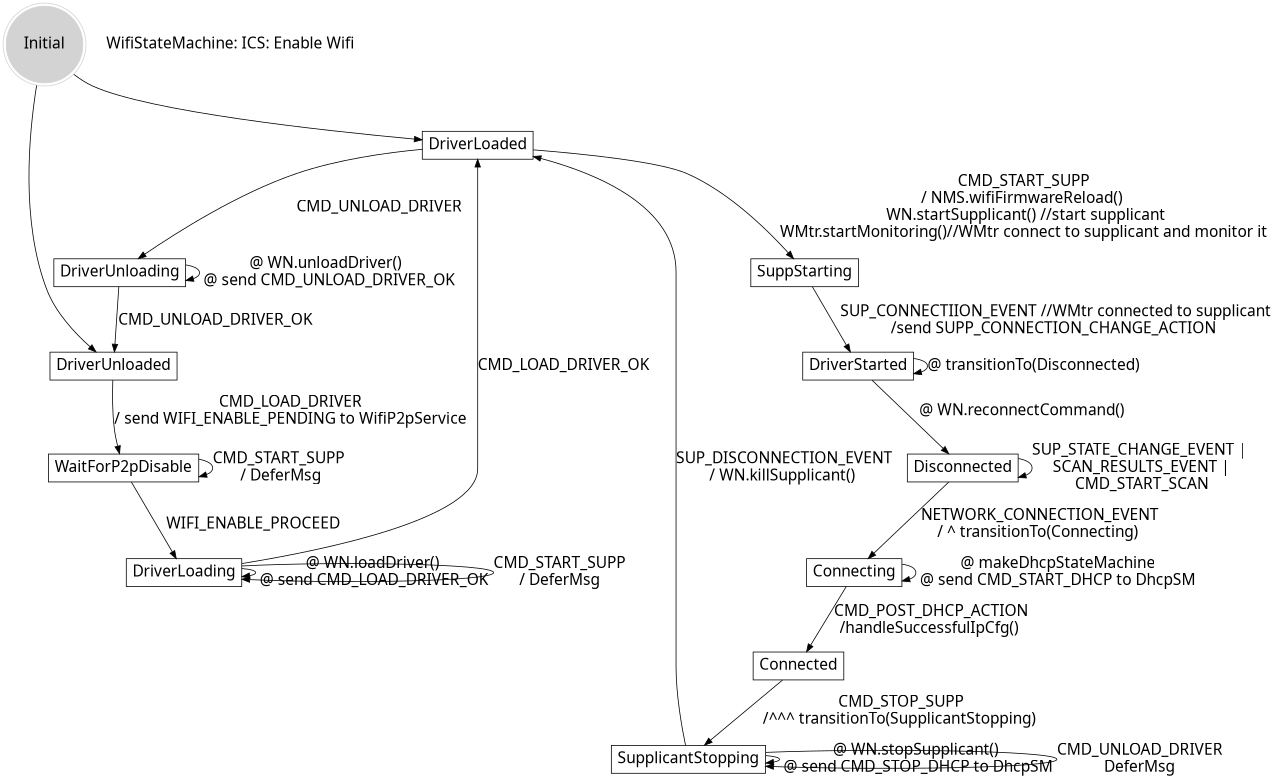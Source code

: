 
digraph automata_0 {
	size = "8.5, 11";
	fontname = "Microsoft YaHei";
	fontsize = 10;
	node [shape = record, fontname = "Microsoft YaHei", fontsize = 20];
	edge [fontname = "Microsoft YaHei", fontsize = 20];
	Initial [ style = filled, shape = doublecircle, color=lightgrey ];
	Initial -> DriverLoaded [ label = " " ];
	Initial-> DriverUnloaded  [ label = " " ];
	DriverUnloaded   -> WaitForP2pDisable [ label = "CMD_LOAD_DRIVER\n/ send WIFI_ENABLE_PENDING to WifiP2pService" ];
	WaitForP2pDisable -> WaitForP2pDisable [ label = "CMD_START_SUPP \n/ DeferMsg" ];
	WaitForP2pDisable -> DriverLoading [ label = "WIFI_ENABLE_PROCEED" ];
	DriverLoading -> DriverLoading [ label = "@ WN.loadDriver() \n @ send CMD_LOAD_DRIVER_OK " ];
	DriverLoading -> DriverLoading [ label = "CMD_START_SUPP \n/ DeferMsg " ];
	DriverLoading  -> DriverLoaded [ label = "CMD_LOAD_DRIVER_OK " ];
	DriverLoaded  -> SuppStarting [ label = "CMD_START_SUPP\n/ NMS.wifiFirmwareReload() \n WN.startSupplicant() //start supplicant\n WMtr.startMonitoring()//WMtr connect to supplicant and monitor it " ];
	SuppStarting  -> DriverStarted [ label = "SUP_CONNECTIION_EVENT //WMtr connected to supplicant\n/send SUPP_CONNECTION_CHANGE_ACTION " ];
	DriverStarted -> DriverStarted [ label = "@ transitionTo(Disconnected) " ];
	DriverStarted -> Disconnected[ label = "@ WN.reconnectCommand() " ];
	Disconnected -> Disconnected[ label = "SUP_STATE_CHANGE_EVENT |\n SCAN_RESULTS_EVENT |\n CMD_START_SCAN" ];
	Disconnected -> Connecting[ label = "NETWORK_CONNECTION_EVENT\n/ ^ transitionTo(Connecting) " ];
	Connecting -> Connecting[ label = "@ makeDhcpStateMachine\n @ send CMD_START_DHCP to DhcpSM " ];
	Connecting -> Connected[ label = "CMD_POST_DHCP_ACTION\n/handleSuccessfulIpCfg() " ];
	Connected -> SupplicantStopping[ label = "CMD_STOP_SUPP\n/^^^ transitionTo(SupplicantStopping) " ];
	SupplicantStopping-> SupplicantStopping[ label = "@ WN.stopSupplicant() \n @ send CMD_STOP_DHCP to DhcpSM " ];
	SupplicantStopping-> SupplicantStopping[ label = "CMD_UNLOAD_DRIVER\n DeferMsg " ];
	SupplicantStopping-> DriverLoaded[ label = "SUP_DISCONNECTION_EVENT\n/ WN.killSupplicant() " ];
	DriverLoaded -> DriverUnloading[ label = "CMD_UNLOAD_DRIVER " ];
	DriverUnloading -> DriverUnloading[ label = "@ WN.unloadDriver() \n @ send CMD_UNLOAD_DRIVER_OK" ];
	DriverUnloading -> DriverUnloaded[ label = "CMD_UNLOAD_DRIVER_OK "];
	"WifiStateMachine: ICS: Enable Wifi" [ shape = plaintext ];
}

